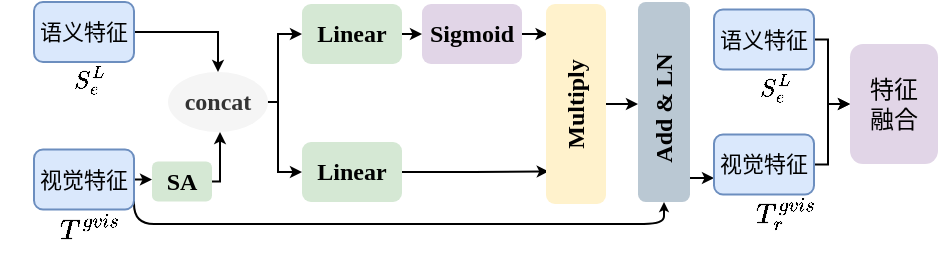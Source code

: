 <mxfile version="23.1.5" type="github">
  <diagram name="第 1 页" id="X-nvN14TV3vcz6NYzyzl">
    <mxGraphModel dx="600" dy="298" grid="1" gridSize="10" guides="1" tooltips="1" connect="1" arrows="1" fold="1" page="1" pageScale="1" pageWidth="827" pageHeight="1169" math="1" shadow="0">
      <root>
        <mxCell id="0" />
        <mxCell id="1" parent="0" />
        <mxCell id="6VfhWVsPIToSimbMVd0V-69" style="edgeStyle=orthogonalEdgeStyle;rounded=0;orthogonalLoop=1;jettySize=auto;html=1;exitX=0;exitY=1;exitDx=0;exitDy=0;entryX=0;entryY=0.75;entryDx=0;entryDy=0;endSize=3;" parent="1" source="6VfhWVsPIToSimbMVd0V-41" target="6VfhWVsPIToSimbMVd0V-50" edge="1">
          <mxGeometry relative="1" as="geometry" />
        </mxCell>
        <mxCell id="6VfhWVsPIToSimbMVd0V-75" style="edgeStyle=orthogonalEdgeStyle;rounded=0;orthogonalLoop=1;jettySize=auto;html=1;exitX=1;exitY=0.5;exitDx=0;exitDy=0;entryX=0.5;entryY=0;entryDx=0;entryDy=0;endSize=3;" parent="1" source="6VfhWVsPIToSimbMVd0V-1" target="6VfhWVsPIToSimbMVd0V-72" edge="1">
          <mxGeometry relative="1" as="geometry" />
        </mxCell>
        <mxCell id="6VfhWVsPIToSimbMVd0V-1" value="&lt;font style=&quot;font-size: 11px;&quot; face=&quot;Times New Roman&quot;&gt;语义特征&lt;/font&gt;" style="rounded=1;whiteSpace=wrap;html=1;fillColor=#dae8fc;strokeColor=#6c8ebf;fillStyle=auto;container=0;" parent="1" vertex="1">
          <mxGeometry x="93" y="79" width="50" height="30" as="geometry" />
        </mxCell>
        <mxCell id="6VfhWVsPIToSimbMVd0V-76" style="edgeStyle=orthogonalEdgeStyle;rounded=0;orthogonalLoop=1;jettySize=auto;html=1;exitX=1;exitY=0.5;exitDx=0;exitDy=0;entryX=0;entryY=0.5;entryDx=0;entryDy=0;endSize=3;" parent="1" source="6VfhWVsPIToSimbMVd0V-3" target="6VfhWVsPIToSimbMVd0V-71" edge="1">
          <mxGeometry relative="1" as="geometry" />
        </mxCell>
        <mxCell id="6VfhWVsPIToSimbMVd0V-84" style="edgeStyle=orthogonalEdgeStyle;orthogonalLoop=1;jettySize=auto;html=1;exitX=1;exitY=0.5;exitDx=0;exitDy=0;entryX=0.5;entryY=1;entryDx=0;entryDy=0;rounded=1;endSize=2;" parent="1" source="6VfhWVsPIToSimbMVd0V-3" target="6VfhWVsPIToSimbMVd0V-40" edge="1">
          <mxGeometry relative="1" as="geometry">
            <Array as="points">
              <mxPoint x="143" y="190" />
              <mxPoint x="408" y="190" />
            </Array>
          </mxGeometry>
        </mxCell>
        <mxCell id="6VfhWVsPIToSimbMVd0V-3" value="&lt;p&gt;&lt;font style=&quot;font-size: 11px;&quot; face=&quot;Times New Roman&quot;&gt;视觉特征&lt;/font&gt;&lt;/p&gt;" style="rounded=1;whiteSpace=wrap;html=1;fillColor=#dae8fc;strokeColor=#6c8ebf;fillStyle=auto;container=0;" parent="1" vertex="1">
          <mxGeometry x="93" y="152.75" width="50" height="30" as="geometry" />
        </mxCell>
        <mxCell id="6VfhWVsPIToSimbMVd0V-22" style="edgeStyle=orthogonalEdgeStyle;rounded=0;orthogonalLoop=1;jettySize=auto;html=1;exitX=1;exitY=0.5;exitDx=0;exitDy=0;entryX=0;entryY=0.5;entryDx=0;entryDy=0;endSize=3;" parent="1" source="6VfhWVsPIToSimbMVd0V-11" target="6VfhWVsPIToSimbMVd0V-18" edge="1">
          <mxGeometry relative="1" as="geometry" />
        </mxCell>
        <mxCell id="6VfhWVsPIToSimbMVd0V-11" value="&lt;font face=&quot;Times New Roman&quot;&gt;&lt;b&gt;Linear&lt;/b&gt;&lt;/font&gt;" style="rounded=1;whiteSpace=wrap;html=1;fillColor=#d5e8d4;strokeColor=none;" parent="1" vertex="1">
          <mxGeometry x="227" y="80" width="50" height="30" as="geometry" />
        </mxCell>
        <mxCell id="6VfhWVsPIToSimbMVd0V-29" style="edgeStyle=orthogonalEdgeStyle;rounded=0;orthogonalLoop=1;jettySize=auto;html=1;exitX=1;exitY=0.5;exitDx=0;exitDy=0;entryX=0.837;entryY=0.954;entryDx=0;entryDy=0;entryPerimeter=0;endSize=3;" parent="1" source="6VfhWVsPIToSimbMVd0V-12" target="6VfhWVsPIToSimbMVd0V-23" edge="1">
          <mxGeometry relative="1" as="geometry" />
        </mxCell>
        <mxCell id="6VfhWVsPIToSimbMVd0V-12" value="&lt;font face=&quot;Times New Roman&quot;&gt;&lt;b&gt;Linear&lt;/b&gt;&lt;/font&gt;" style="rounded=1;whiteSpace=wrap;html=1;fillColor=#d5e8d4;strokeColor=none;" parent="1" vertex="1">
          <mxGeometry x="227" y="149" width="50" height="30" as="geometry" />
        </mxCell>
        <mxCell id="6VfhWVsPIToSimbMVd0V-28" style="edgeStyle=orthogonalEdgeStyle;rounded=0;orthogonalLoop=1;jettySize=auto;html=1;exitX=1;exitY=0.5;exitDx=0;exitDy=0;entryX=0.149;entryY=0.975;entryDx=0;entryDy=0;entryPerimeter=0;endSize=3;" parent="1" source="6VfhWVsPIToSimbMVd0V-18" target="6VfhWVsPIToSimbMVd0V-23" edge="1">
          <mxGeometry relative="1" as="geometry" />
        </mxCell>
        <mxCell id="6VfhWVsPIToSimbMVd0V-18" value="&lt;font face=&quot;Times New Roman&quot;&gt;&lt;b&gt;Sigmoid&lt;/b&gt;&lt;/font&gt;" style="rounded=1;whiteSpace=wrap;html=1;fillColor=#e1d5e7;strokeColor=none;" parent="1" vertex="1">
          <mxGeometry x="287" y="80" width="50" height="30" as="geometry" />
        </mxCell>
        <mxCell id="6VfhWVsPIToSimbMVd0V-43" style="edgeStyle=orthogonalEdgeStyle;rounded=0;orthogonalLoop=1;jettySize=auto;html=1;exitX=0.5;exitY=0;exitDx=0;exitDy=0;endSize=3;" parent="1" source="6VfhWVsPIToSimbMVd0V-23" edge="1">
          <mxGeometry relative="1" as="geometry">
            <mxPoint x="395" y="130" as="targetPoint" />
          </mxGeometry>
        </mxCell>
        <mxCell id="6VfhWVsPIToSimbMVd0V-23" value="" style="rounded=1;whiteSpace=wrap;html=1;fillColor=#fff2cc;strokeColor=none;direction=south;" parent="1" vertex="1">
          <mxGeometry x="349" y="80" width="30" height="100" as="geometry" />
        </mxCell>
        <mxCell id="6VfhWVsPIToSimbMVd0V-30" value="&lt;font face=&quot;Times New Roman&quot;&gt;&lt;b&gt;Multiply&lt;/b&gt;&lt;/font&gt;" style="text;html=1;strokeColor=none;fillColor=none;align=center;verticalAlign=middle;whiteSpace=wrap;rounded=0;rotation=270;" parent="1" vertex="1">
          <mxGeometry x="334" y="117.5" width="60" height="25" as="geometry" />
        </mxCell>
        <mxCell id="6VfhWVsPIToSimbMVd0V-40" value="" style="rounded=1;whiteSpace=wrap;html=1;fillColor=#bac8d3;strokeColor=none;" parent="1" vertex="1">
          <mxGeometry x="395" y="79" width="26" height="100" as="geometry" />
        </mxCell>
        <mxCell id="6VfhWVsPIToSimbMVd0V-41" value="&lt;font face=&quot;Times New Roman&quot;&gt;&lt;b&gt;Add &amp;amp; LN&lt;/b&gt;&lt;/font&gt;" style="text;html=1;strokeColor=none;fillColor=none;align=center;verticalAlign=middle;whiteSpace=wrap;rounded=0;rotation=270;" parent="1" vertex="1">
          <mxGeometry x="373" y="121.5" width="70" height="21" as="geometry" />
        </mxCell>
        <mxCell id="6VfhWVsPIToSimbMVd0V-60" style="edgeStyle=orthogonalEdgeStyle;rounded=0;orthogonalLoop=1;jettySize=auto;html=1;exitX=1;exitY=0.5;exitDx=0;exitDy=0;entryX=0;entryY=0.5;entryDx=0;entryDy=0;endSize=3;" parent="1" source="6VfhWVsPIToSimbMVd0V-50" target="6VfhWVsPIToSimbMVd0V-58" edge="1">
          <mxGeometry relative="1" as="geometry">
            <Array as="points">
              <mxPoint x="490" y="160" />
              <mxPoint x="490" y="130" />
            </Array>
          </mxGeometry>
        </mxCell>
        <mxCell id="6VfhWVsPIToSimbMVd0V-50" value="&lt;p style=&quot;font-size: 11px;&quot;&gt;视觉特征&lt;br&gt;&lt;/p&gt;" style="rounded=1;whiteSpace=wrap;html=1;fillColor=#dae8fc;strokeColor=#6c8ebf;fillStyle=auto;container=0;" parent="1" vertex="1">
          <mxGeometry x="433" y="145.25" width="50" height="30" as="geometry" />
        </mxCell>
        <mxCell id="6VfhWVsPIToSimbMVd0V-59" style="edgeStyle=orthogonalEdgeStyle;rounded=0;orthogonalLoop=1;jettySize=auto;html=1;exitX=1;exitY=0.5;exitDx=0;exitDy=0;entryX=0;entryY=0.5;entryDx=0;entryDy=0;endSize=3;" parent="1" source="6VfhWVsPIToSimbMVd0V-51" target="6VfhWVsPIToSimbMVd0V-58" edge="1">
          <mxGeometry relative="1" as="geometry">
            <Array as="points">
              <mxPoint x="490" y="98" />
              <mxPoint x="490" y="130" />
            </Array>
          </mxGeometry>
        </mxCell>
        <mxCell id="6VfhWVsPIToSimbMVd0V-51" value="&lt;font style=&quot;font-size: 11px;&quot;&gt;语义特征&lt;/font&gt;" style="rounded=1;whiteSpace=wrap;html=1;fillColor=#dae8fc;strokeColor=#6c8ebf;fillStyle=auto;container=0;" parent="1" vertex="1">
          <mxGeometry x="433" y="82.75" width="50" height="30" as="geometry" />
        </mxCell>
        <mxCell id="6VfhWVsPIToSimbMVd0V-58" value="&lt;font face=&quot;Times New Roman&quot;&gt;特征&lt;br&gt;融合&lt;/font&gt;" style="rounded=1;whiteSpace=wrap;html=1;fillColor=#e1d5e7;strokeColor=none;" parent="1" vertex="1">
          <mxGeometry x="501" y="100" width="44" height="60" as="geometry" />
        </mxCell>
        <mxCell id="6VfhWVsPIToSimbMVd0V-70" value="&lt;div&gt;&lt;font face=&quot;Times New Roman&quot;&gt;&lt;b&gt;$$S_e^L$$&lt;/b&gt;&lt;/font&gt;&lt;/div&gt;" style="text;html=1;align=center;verticalAlign=middle;resizable=0;points=[];autosize=1;strokeColor=none;fillColor=none;" parent="1" vertex="1">
          <mxGeometry x="80" y="103" width="80" height="30" as="geometry" />
        </mxCell>
        <mxCell id="6VfhWVsPIToSimbMVd0V-73" style="edgeStyle=orthogonalEdgeStyle;rounded=0;orthogonalLoop=1;jettySize=auto;html=1;exitX=1;exitY=0.5;exitDx=0;exitDy=0;entryX=0.5;entryY=1;entryDx=0;entryDy=0;endSize=3;" parent="1" edge="1">
          <mxGeometry relative="1" as="geometry">
            <mxPoint x="173" y="168.75" as="sourcePoint" />
            <mxPoint x="186" y="144" as="targetPoint" />
          </mxGeometry>
        </mxCell>
        <mxCell id="6VfhWVsPIToSimbMVd0V-71" value="&lt;font face=&quot;Times New Roman&quot;&gt;&lt;b&gt;SA&lt;/b&gt;&lt;/font&gt;" style="rounded=1;whiteSpace=wrap;html=1;fillColor=#d5e8d4;strokeColor=none;" parent="1" vertex="1">
          <mxGeometry x="152" y="158.75" width="30" height="20" as="geometry" />
        </mxCell>
        <mxCell id="6VfhWVsPIToSimbMVd0V-77" style="edgeStyle=orthogonalEdgeStyle;rounded=0;orthogonalLoop=1;jettySize=auto;html=1;exitX=1;exitY=0.5;exitDx=0;exitDy=0;entryX=0;entryY=0.5;entryDx=0;entryDy=0;endSize=3;" parent="1" target="6VfhWVsPIToSimbMVd0V-11" edge="1">
          <mxGeometry relative="1" as="geometry">
            <mxPoint x="205" y="129" as="sourcePoint" />
            <Array as="points">
              <mxPoint x="215" y="129" />
              <mxPoint x="215" y="95" />
            </Array>
          </mxGeometry>
        </mxCell>
        <mxCell id="6VfhWVsPIToSimbMVd0V-78" style="edgeStyle=orthogonalEdgeStyle;rounded=0;orthogonalLoop=1;jettySize=auto;html=1;exitX=1;exitY=0.5;exitDx=0;exitDy=0;entryX=0;entryY=0.5;entryDx=0;entryDy=0;endSize=3;" parent="1" target="6VfhWVsPIToSimbMVd0V-12" edge="1">
          <mxGeometry relative="1" as="geometry">
            <mxPoint x="205" y="129" as="sourcePoint" />
            <Array as="points">
              <mxPoint x="215" y="129" />
              <mxPoint x="215" y="164" />
            </Array>
          </mxGeometry>
        </mxCell>
        <mxCell id="6VfhWVsPIToSimbMVd0V-72" value="&lt;font face=&quot;Times New Roman&quot;&gt;&lt;b&gt;concat&lt;/b&gt;&lt;/font&gt;" style="ellipse;whiteSpace=wrap;html=1;fillColor=#f5f5f5;strokeColor=none;fontColor=#333333;" parent="1" vertex="1">
          <mxGeometry x="160" y="114" width="50" height="30" as="geometry" />
        </mxCell>
        <mxCell id="6VfhWVsPIToSimbMVd0V-80" value="$$T^{gvis}$$" style="text;html=1;align=center;verticalAlign=middle;resizable=0;points=[];autosize=1;strokeColor=none;fillColor=none;" parent="1" vertex="1">
          <mxGeometry x="76" y="176.75" width="90" height="30" as="geometry" />
        </mxCell>
        <mxCell id="6VfhWVsPIToSimbMVd0V-81" value="&lt;div&gt;&lt;font face=&quot;Times New Roman&quot;&gt;&lt;b&gt;$$S_e^L$$&lt;/b&gt;&lt;/font&gt;&lt;/div&gt;" style="text;html=1;align=center;verticalAlign=middle;resizable=0;points=[];autosize=1;strokeColor=none;fillColor=none;" parent="1" vertex="1">
          <mxGeometry x="423" y="107" width="80" height="30" as="geometry" />
        </mxCell>
        <mxCell id="6VfhWVsPIToSimbMVd0V-82" value="$$ T_r^{gvis}$$" style="text;html=1;align=center;verticalAlign=middle;resizable=0;points=[];autosize=1;strokeColor=none;fillColor=none;" parent="1" vertex="1">
          <mxGeometry x="414" y="170" width="110" height="30" as="geometry" />
        </mxCell>
      </root>
    </mxGraphModel>
  </diagram>
</mxfile>

